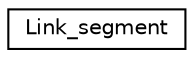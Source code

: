 digraph "Graphical Class Hierarchy"
{
  edge [fontname="Helvetica",fontsize="10",labelfontname="Helvetica",labelfontsize="10"];
  node [fontname="Helvetica",fontsize="10",shape=record];
  rankdir="LR";
  Node1 [label="Link_segment",height=0.2,width=0.4,color="black", fillcolor="white", style="filled",URL="$class_link__segment.html"];
}
